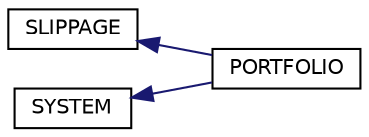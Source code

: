 digraph "Graphical Class Hierarchy"
{
 // LATEX_PDF_SIZE
  edge [fontname="Helvetica",fontsize="10",labelfontname="Helvetica",labelfontsize="10"];
  node [fontname="Helvetica",fontsize="10",shape=record];
  rankdir="LR";
  Node14 [label="SLIPPAGE",height=0.2,width=0.4,color="black", fillcolor="white", style="filled",URL="$classalphatrading_1_1simulation_1_1backtester_1_1models_1_1slippage_1_1SLIPPAGE.html",tooltip=" "];
  Node14 -> Node1 [dir="back",color="midnightblue",fontsize="10",style="solid",fontname="Helvetica"];
  Node1 [label="PORTFOLIO",height=0.2,width=0.4,color="black", fillcolor="white", style="filled",URL="$classalphatrading_1_1simulation_1_1backtester_1_1portfolio_1_1PORTFOLIO.html",tooltip=" "];
  Node0 [label="SYSTEM",height=0.2,width=0.4,color="black", fillcolor="white", style="filled",URL="$classalphatrading_1_1simulation_1_1backtester_1_1system_1_1SYSTEM.html",tooltip=" "];
  Node0 -> Node1 [dir="back",color="midnightblue",fontsize="10",style="solid",fontname="Helvetica"];
}

